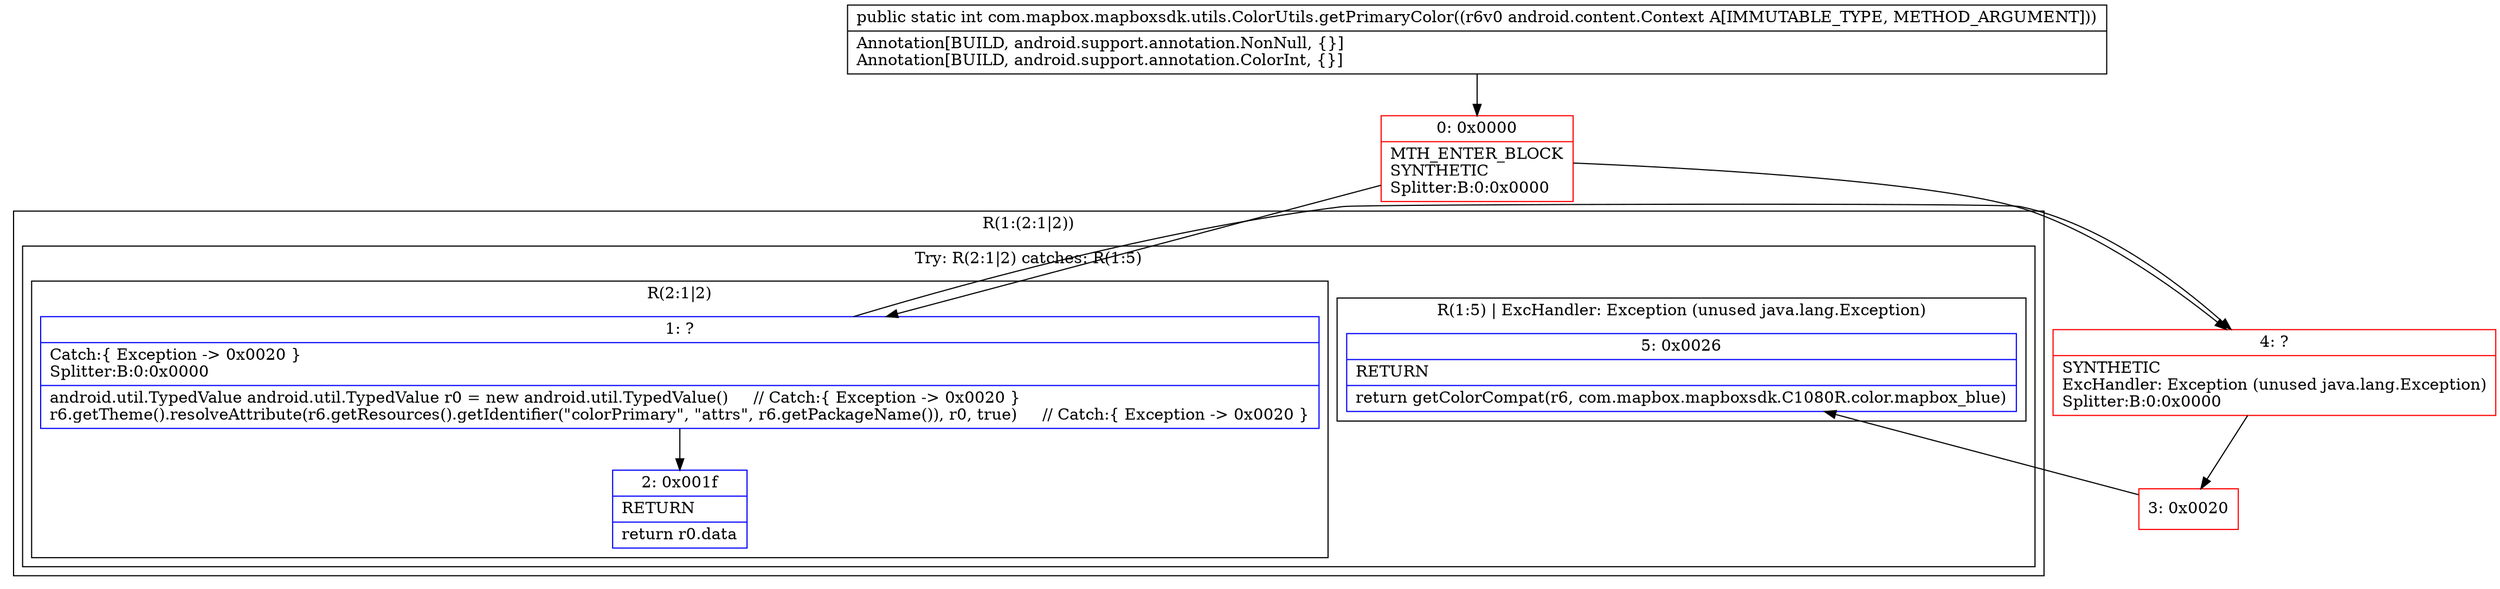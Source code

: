 digraph "CFG forcom.mapbox.mapboxsdk.utils.ColorUtils.getPrimaryColor(Landroid\/content\/Context;)I" {
subgraph cluster_Region_1560935213 {
label = "R(1:(2:1|2))";
node [shape=record,color=blue];
subgraph cluster_TryCatchRegion_1911253199 {
label = "Try: R(2:1|2) catches: R(1:5)";
node [shape=record,color=blue];
subgraph cluster_Region_819159669 {
label = "R(2:1|2)";
node [shape=record,color=blue];
Node_1 [shape=record,label="{1\:\ ?|Catch:\{ Exception \-\> 0x0020 \}\lSplitter:B:0:0x0000\l|android.util.TypedValue android.util.TypedValue r0 = new android.util.TypedValue()     \/\/ Catch:\{ Exception \-\> 0x0020 \}\lr6.getTheme().resolveAttribute(r6.getResources().getIdentifier(\"colorPrimary\", \"attrs\", r6.getPackageName()), r0, true)     \/\/ Catch:\{ Exception \-\> 0x0020 \}\l}"];
Node_2 [shape=record,label="{2\:\ 0x001f|RETURN\l|return r0.data\l}"];
}
subgraph cluster_Region_1438881249 {
label = "R(1:5) | ExcHandler: Exception (unused java.lang.Exception)\l";
node [shape=record,color=blue];
Node_5 [shape=record,label="{5\:\ 0x0026|RETURN\l|return getColorCompat(r6, com.mapbox.mapboxsdk.C1080R.color.mapbox_blue)\l}"];
}
}
}
subgraph cluster_Region_1438881249 {
label = "R(1:5) | ExcHandler: Exception (unused java.lang.Exception)\l";
node [shape=record,color=blue];
Node_5 [shape=record,label="{5\:\ 0x0026|RETURN\l|return getColorCompat(r6, com.mapbox.mapboxsdk.C1080R.color.mapbox_blue)\l}"];
}
Node_0 [shape=record,color=red,label="{0\:\ 0x0000|MTH_ENTER_BLOCK\lSYNTHETIC\lSplitter:B:0:0x0000\l}"];
Node_3 [shape=record,color=red,label="{3\:\ 0x0020}"];
Node_4 [shape=record,color=red,label="{4\:\ ?|SYNTHETIC\lExcHandler: Exception (unused java.lang.Exception)\lSplitter:B:0:0x0000\l}"];
MethodNode[shape=record,label="{public static int com.mapbox.mapboxsdk.utils.ColorUtils.getPrimaryColor((r6v0 android.content.Context A[IMMUTABLE_TYPE, METHOD_ARGUMENT]))  | Annotation[BUILD, android.support.annotation.NonNull, \{\}]\lAnnotation[BUILD, android.support.annotation.ColorInt, \{\}]\l}"];
MethodNode -> Node_0;
Node_1 -> Node_2;
Node_1 -> Node_4;
Node_0 -> Node_1;
Node_0 -> Node_4;
Node_3 -> Node_5;
Node_4 -> Node_3;
}

